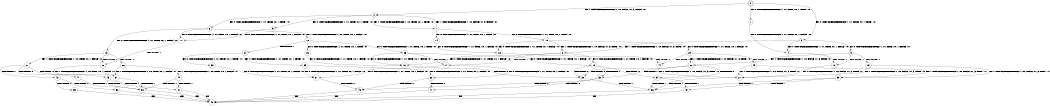 digraph BCG {
size = "7, 10.5";
center = TRUE;
node [shape = circle];
0 [peripheries = 2];
0 -> 1 [label = "EX !0 !ATOMIC_EXCH_BRANCH (1, +1, TRUE, +0, 1, TRUE) !:0:"];
0 -> 2 [label = "EX !1 !ATOMIC_EXCH_BRANCH (1, +0, FALSE, +1, 3, FALSE) !:0:"];
0 -> 3 [label = "EX !0 !ATOMIC_EXCH_BRANCH (1, +1, TRUE, +0, 1, TRUE) !:0:"];
1 -> 4 [label = "EX !0 !ATOMIC_EXCH_BRANCH (1, +1, TRUE, +0, 1, FALSE) !:0:"];
2 -> 5 [label = "EX !0 !ATOMIC_EXCH_BRANCH (1, +1, TRUE, +0, 1, TRUE) !:0:"];
2 -> 6 [label = "EX !0 !ATOMIC_EXCH_BRANCH (1, +1, TRUE, +0, 1, TRUE) !:0:"];
2 -> 7 [label = "EX !1 !ATOMIC_EXCH_BRANCH (1, +0, TRUE, +0, 1, TRUE) !:0:"];
3 -> 4 [label = "EX !0 !ATOMIC_EXCH_BRANCH (1, +1, TRUE, +0, 1, FALSE) !:0:"];
3 -> 8 [label = "EX !1 !ATOMIC_EXCH_BRANCH (1, +0, FALSE, +1, 3, TRUE) !:0:"];
3 -> 9 [label = "EX !0 !ATOMIC_EXCH_BRANCH (1, +1, TRUE, +0, 1, FALSE) !:0:"];
4 -> 10 [label = "TERMINATE !0"];
5 -> 11 [label = "EX !0 !ATOMIC_EXCH_BRANCH (1, +1, TRUE, +0, 1, FALSE) !:0:"];
6 -> 11 [label = "EX !0 !ATOMIC_EXCH_BRANCH (1, +1, TRUE, +0, 1, FALSE) !:0:"];
6 -> 12 [label = "EX !1 !ATOMIC_EXCH_BRANCH (1, +0, TRUE, +0, 1, FALSE) !:0:"];
6 -> 13 [label = "EX !0 !ATOMIC_EXCH_BRANCH (1, +1, TRUE, +0, 1, FALSE) !:0:"];
7 -> 14 [label = "EX !0 !ATOMIC_EXCH_BRANCH (1, +1, TRUE, +0, 1, TRUE) !:0:"];
7 -> 15 [label = "EX !0 !ATOMIC_EXCH_BRANCH (1, +1, TRUE, +0, 1, TRUE) !:0:"];
7 -> 2 [label = "EX !1 !ATOMIC_EXCH_BRANCH (1, +0, FALSE, +1, 3, FALSE) !:0:"];
8 -> 16 [label = "EX !0 !ATOMIC_EXCH_BRANCH (1, +1, TRUE, +0, 1, FALSE) !:0:"];
8 -> 17 [label = "TERMINATE !1"];
8 -> 18 [label = "EX !0 !ATOMIC_EXCH_BRANCH (1, +1, TRUE, +0, 1, FALSE) !:0:"];
9 -> 10 [label = "TERMINATE !0"];
9 -> 19 [label = "TERMINATE !0"];
9 -> 20 [label = "EX !1 !ATOMIC_EXCH_BRANCH (1, +0, FALSE, +1, 3, TRUE) !:0:"];
10 -> 21 [label = "EX !1 !ATOMIC_EXCH_BRANCH (1, +0, FALSE, +1, 3, TRUE) !:1:"];
11 -> 22 [label = "TERMINATE !0"];
12 -> 23 [label = "EX !0 !ATOMIC_EXCH_BRANCH (1, +1, TRUE, +0, 1, TRUE) !:0:"];
12 -> 24 [label = "TERMINATE !1"];
12 -> 25 [label = "EX !0 !ATOMIC_EXCH_BRANCH (1, +1, TRUE, +0, 1, TRUE) !:0:"];
13 -> 22 [label = "TERMINATE !0"];
13 -> 26 [label = "TERMINATE !0"];
13 -> 27 [label = "EX !1 !ATOMIC_EXCH_BRANCH (1, +0, TRUE, +0, 1, FALSE) !:0:"];
14 -> 28 [label = "EX !0 !ATOMIC_EXCH_BRANCH (1, +1, TRUE, +0, 1, FALSE) !:0:"];
15 -> 28 [label = "EX !0 !ATOMIC_EXCH_BRANCH (1, +1, TRUE, +0, 1, FALSE) !:0:"];
15 -> 8 [label = "EX !1 !ATOMIC_EXCH_BRANCH (1, +0, FALSE, +1, 3, TRUE) !:0:"];
15 -> 29 [label = "EX !0 !ATOMIC_EXCH_BRANCH (1, +1, TRUE, +0, 1, FALSE) !:0:"];
16 -> 30 [label = "TERMINATE !0"];
17 -> 31 [label = "EX !0 !ATOMIC_EXCH_BRANCH (1, +1, TRUE, +0, 1, FALSE) !:0:"];
17 -> 32 [label = "EX !0 !ATOMIC_EXCH_BRANCH (1, +1, TRUE, +0, 1, FALSE) !:0:"];
18 -> 30 [label = "TERMINATE !0"];
18 -> 33 [label = "TERMINATE !1"];
18 -> 34 [label = "TERMINATE !0"];
19 -> 21 [label = "EX !1 !ATOMIC_EXCH_BRANCH (1, +0, FALSE, +1, 3, TRUE) !:1:"];
19 -> 35 [label = "EX !1 !ATOMIC_EXCH_BRANCH (1, +0, FALSE, +1, 3, TRUE) !:1:"];
20 -> 30 [label = "TERMINATE !0"];
20 -> 33 [label = "TERMINATE !1"];
20 -> 34 [label = "TERMINATE !0"];
21 -> 36 [label = "TERMINATE !1"];
22 -> 37 [label = "EX !1 !ATOMIC_EXCH_BRANCH (1, +0, TRUE, +0, 1, FALSE) !:1:"];
23 -> 16 [label = "EX !0 !ATOMIC_EXCH_BRANCH (1, +1, TRUE, +0, 1, FALSE) !:0:"];
24 -> 38 [label = "EX !0 !ATOMIC_EXCH_BRANCH (1, +1, TRUE, +0, 1, TRUE) !:0:"];
24 -> 39 [label = "EX !0 !ATOMIC_EXCH_BRANCH (1, +1, TRUE, +0, 1, TRUE) !:0:"];
25 -> 16 [label = "EX !0 !ATOMIC_EXCH_BRANCH (1, +1, TRUE, +0, 1, FALSE) !:0:"];
25 -> 17 [label = "TERMINATE !1"];
25 -> 18 [label = "EX !0 !ATOMIC_EXCH_BRANCH (1, +1, TRUE, +0, 1, FALSE) !:0:"];
26 -> 37 [label = "EX !1 !ATOMIC_EXCH_BRANCH (1, +0, TRUE, +0, 1, FALSE) !:1:"];
26 -> 40 [label = "EX !1 !ATOMIC_EXCH_BRANCH (1, +0, TRUE, +0, 1, FALSE) !:1:"];
27 -> 41 [label = "TERMINATE !0"];
27 -> 42 [label = "TERMINATE !1"];
27 -> 43 [label = "TERMINATE !0"];
28 -> 44 [label = "TERMINATE !0"];
29 -> 44 [label = "TERMINATE !0"];
29 -> 45 [label = "TERMINATE !0"];
29 -> 20 [label = "EX !1 !ATOMIC_EXCH_BRANCH (1, +0, FALSE, +1, 3, TRUE) !:0:"];
30 -> 36 [label = "TERMINATE !1"];
31 -> 46 [label = "TERMINATE !0"];
32 -> 46 [label = "TERMINATE !0"];
32 -> 47 [label = "TERMINATE !0"];
33 -> 46 [label = "TERMINATE !0"];
33 -> 47 [label = "TERMINATE !0"];
34 -> 36 [label = "TERMINATE !1"];
34 -> 48 [label = "TERMINATE !1"];
35 -> 36 [label = "TERMINATE !1"];
35 -> 48 [label = "TERMINATE !1"];
36 -> 49 [label = "exit"];
37 -> 50 [label = "TERMINATE !1"];
38 -> 31 [label = "EX !0 !ATOMIC_EXCH_BRANCH (1, +1, TRUE, +0, 1, FALSE) !:0:"];
39 -> 31 [label = "EX !0 !ATOMIC_EXCH_BRANCH (1, +1, TRUE, +0, 1, FALSE) !:0:"];
39 -> 32 [label = "EX !0 !ATOMIC_EXCH_BRANCH (1, +1, TRUE, +0, 1, FALSE) !:0:"];
40 -> 50 [label = "TERMINATE !1"];
40 -> 51 [label = "TERMINATE !1"];
41 -> 50 [label = "TERMINATE !1"];
42 -> 52 [label = "TERMINATE !0"];
42 -> 53 [label = "TERMINATE !0"];
43 -> 50 [label = "TERMINATE !1"];
43 -> 51 [label = "TERMINATE !1"];
44 -> 21 [label = "EX !1 !ATOMIC_EXCH_BRANCH (1, +0, FALSE, +1, 3, TRUE) !:1:"];
45 -> 21 [label = "EX !1 !ATOMIC_EXCH_BRANCH (1, +0, FALSE, +1, 3, TRUE) !:1:"];
45 -> 35 [label = "EX !1 !ATOMIC_EXCH_BRANCH (1, +0, FALSE, +1, 3, TRUE) !:1:"];
46 -> 49 [label = "exit"];
47 -> 49 [label = "exit"];
48 -> 49 [label = "exit"];
50 -> 49 [label = "exit"];
51 -> 49 [label = "exit"];
52 -> 49 [label = "exit"];
53 -> 49 [label = "exit"];
}
